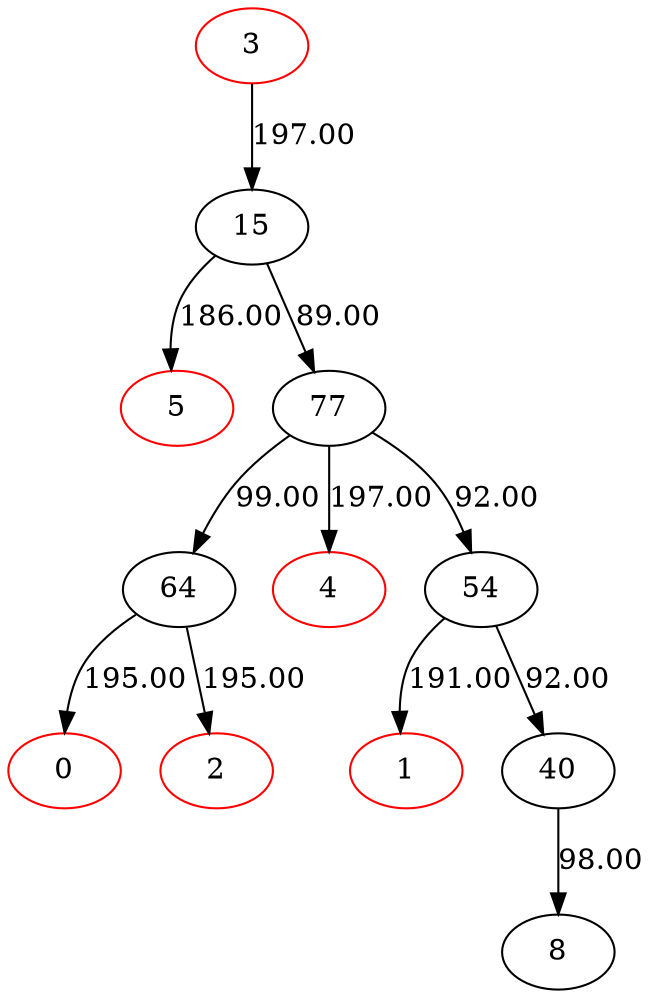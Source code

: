 digraph {
0[color=red]
64[color=black]
1[color=red]
2[color=red]
3[color=red]
4[color=red]
5[color=red]
54[color=black]
8[color=black]
40[color=black]
77[color=black]
15[color=black]
64->0[label=195.00]
40->8[label=98.00]
77->4[label=197.00]
3->15[label=197.00]
64->2[label=195.00]
77->54[label=92.00]
15->5[label=186.00]
54->1[label=191.00]
15->77[label=89.00]
77->64[label=99.00]
54->40[label=92.00]
}